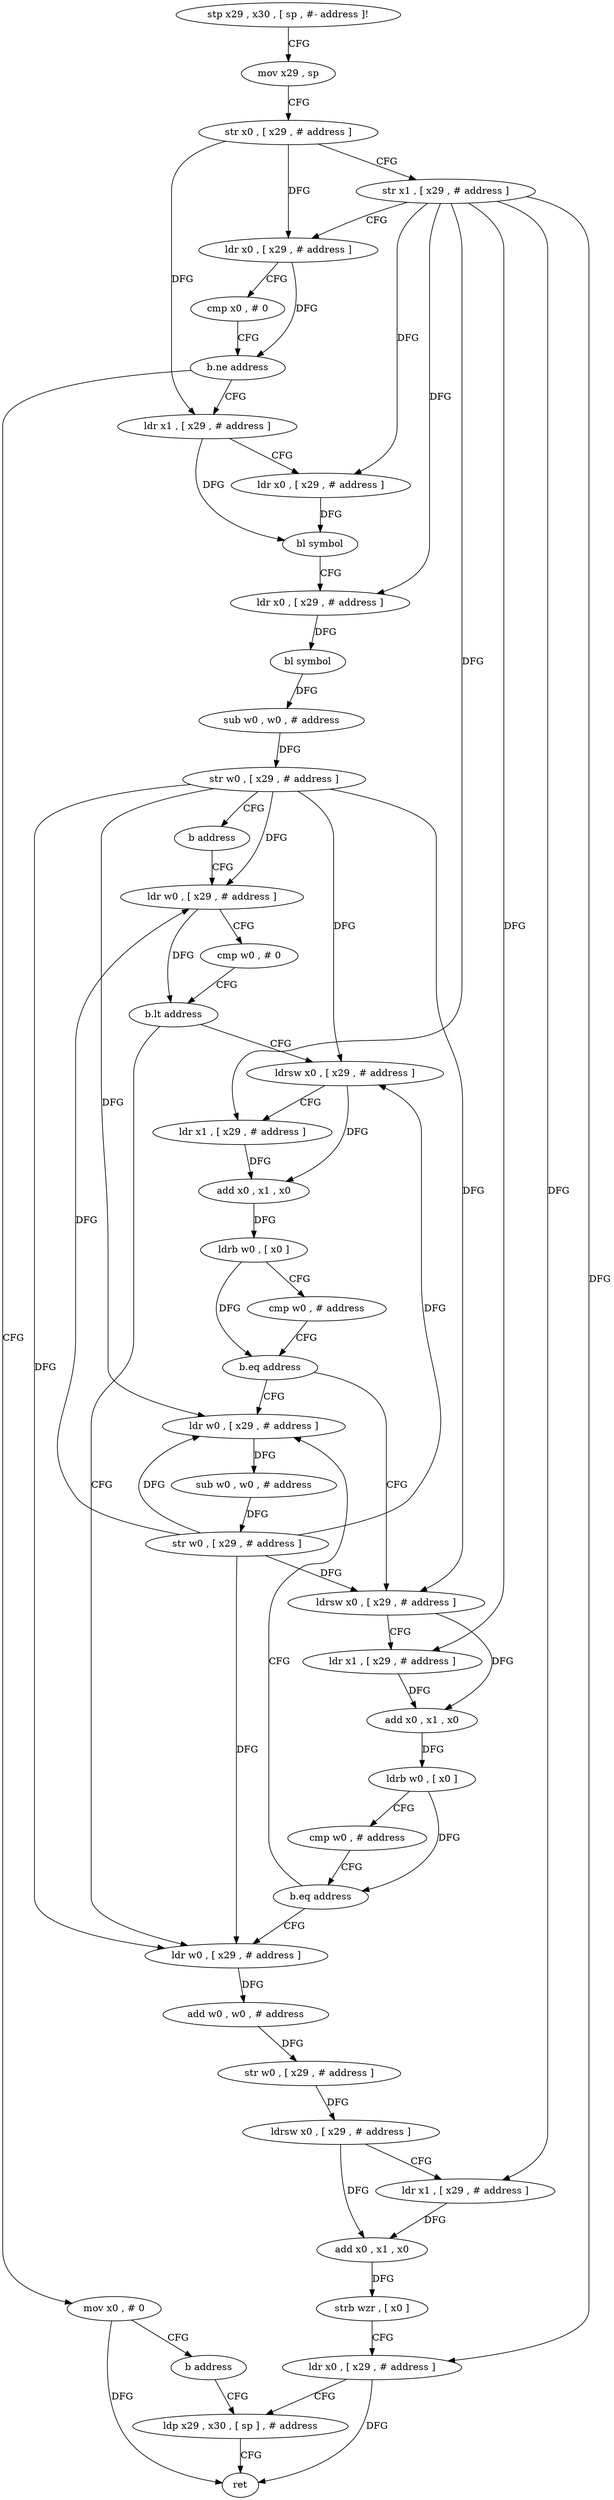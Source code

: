 digraph "func" {
"4223088" [label = "stp x29 , x30 , [ sp , #- address ]!" ]
"4223092" [label = "mov x29 , sp" ]
"4223096" [label = "str x0 , [ x29 , # address ]" ]
"4223100" [label = "str x1 , [ x29 , # address ]" ]
"4223104" [label = "ldr x0 , [ x29 , # address ]" ]
"4223108" [label = "cmp x0 , # 0" ]
"4223112" [label = "b.ne address" ]
"4223124" [label = "ldr x1 , [ x29 , # address ]" ]
"4223116" [label = "mov x0 , # 0" ]
"4223128" [label = "ldr x0 , [ x29 , # address ]" ]
"4223132" [label = "bl symbol" ]
"4223136" [label = "ldr x0 , [ x29 , # address ]" ]
"4223140" [label = "bl symbol" ]
"4223144" [label = "sub w0 , w0 , # address" ]
"4223148" [label = "str w0 , [ x29 , # address ]" ]
"4223152" [label = "b address" ]
"4223168" [label = "ldr w0 , [ x29 , # address ]" ]
"4223120" [label = "b address" ]
"4223260" [label = "ldp x29 , x30 , [ sp ] , # address" ]
"4223172" [label = "cmp w0 , # 0" ]
"4223176" [label = "b.lt address" ]
"4223228" [label = "ldr w0 , [ x29 , # address ]" ]
"4223180" [label = "ldrsw x0 , [ x29 , # address ]" ]
"4223264" [label = "ret" ]
"4223232" [label = "add w0 , w0 , # address" ]
"4223236" [label = "str w0 , [ x29 , # address ]" ]
"4223240" [label = "ldrsw x0 , [ x29 , # address ]" ]
"4223244" [label = "ldr x1 , [ x29 , # address ]" ]
"4223248" [label = "add x0 , x1 , x0" ]
"4223252" [label = "strb wzr , [ x0 ]" ]
"4223256" [label = "ldr x0 , [ x29 , # address ]" ]
"4223184" [label = "ldr x1 , [ x29 , # address ]" ]
"4223188" [label = "add x0 , x1 , x0" ]
"4223192" [label = "ldrb w0 , [ x0 ]" ]
"4223196" [label = "cmp w0 , # address" ]
"4223200" [label = "b.eq address" ]
"4223156" [label = "ldr w0 , [ x29 , # address ]" ]
"4223204" [label = "ldrsw x0 , [ x29 , # address ]" ]
"4223160" [label = "sub w0 , w0 , # address" ]
"4223164" [label = "str w0 , [ x29 , # address ]" ]
"4223208" [label = "ldr x1 , [ x29 , # address ]" ]
"4223212" [label = "add x0 , x1 , x0" ]
"4223216" [label = "ldrb w0 , [ x0 ]" ]
"4223220" [label = "cmp w0 , # address" ]
"4223224" [label = "b.eq address" ]
"4223088" -> "4223092" [ label = "CFG" ]
"4223092" -> "4223096" [ label = "CFG" ]
"4223096" -> "4223100" [ label = "CFG" ]
"4223096" -> "4223104" [ label = "DFG" ]
"4223096" -> "4223124" [ label = "DFG" ]
"4223100" -> "4223104" [ label = "CFG" ]
"4223100" -> "4223128" [ label = "DFG" ]
"4223100" -> "4223136" [ label = "DFG" ]
"4223100" -> "4223244" [ label = "DFG" ]
"4223100" -> "4223256" [ label = "DFG" ]
"4223100" -> "4223184" [ label = "DFG" ]
"4223100" -> "4223208" [ label = "DFG" ]
"4223104" -> "4223108" [ label = "CFG" ]
"4223104" -> "4223112" [ label = "DFG" ]
"4223108" -> "4223112" [ label = "CFG" ]
"4223112" -> "4223124" [ label = "CFG" ]
"4223112" -> "4223116" [ label = "CFG" ]
"4223124" -> "4223128" [ label = "CFG" ]
"4223124" -> "4223132" [ label = "DFG" ]
"4223116" -> "4223120" [ label = "CFG" ]
"4223116" -> "4223264" [ label = "DFG" ]
"4223128" -> "4223132" [ label = "DFG" ]
"4223132" -> "4223136" [ label = "CFG" ]
"4223136" -> "4223140" [ label = "DFG" ]
"4223140" -> "4223144" [ label = "DFG" ]
"4223144" -> "4223148" [ label = "DFG" ]
"4223148" -> "4223152" [ label = "CFG" ]
"4223148" -> "4223168" [ label = "DFG" ]
"4223148" -> "4223228" [ label = "DFG" ]
"4223148" -> "4223180" [ label = "DFG" ]
"4223148" -> "4223156" [ label = "DFG" ]
"4223148" -> "4223204" [ label = "DFG" ]
"4223152" -> "4223168" [ label = "CFG" ]
"4223168" -> "4223172" [ label = "CFG" ]
"4223168" -> "4223176" [ label = "DFG" ]
"4223120" -> "4223260" [ label = "CFG" ]
"4223260" -> "4223264" [ label = "CFG" ]
"4223172" -> "4223176" [ label = "CFG" ]
"4223176" -> "4223228" [ label = "CFG" ]
"4223176" -> "4223180" [ label = "CFG" ]
"4223228" -> "4223232" [ label = "DFG" ]
"4223180" -> "4223184" [ label = "CFG" ]
"4223180" -> "4223188" [ label = "DFG" ]
"4223232" -> "4223236" [ label = "DFG" ]
"4223236" -> "4223240" [ label = "DFG" ]
"4223240" -> "4223244" [ label = "CFG" ]
"4223240" -> "4223248" [ label = "DFG" ]
"4223244" -> "4223248" [ label = "DFG" ]
"4223248" -> "4223252" [ label = "DFG" ]
"4223252" -> "4223256" [ label = "CFG" ]
"4223256" -> "4223260" [ label = "CFG" ]
"4223256" -> "4223264" [ label = "DFG" ]
"4223184" -> "4223188" [ label = "DFG" ]
"4223188" -> "4223192" [ label = "DFG" ]
"4223192" -> "4223196" [ label = "CFG" ]
"4223192" -> "4223200" [ label = "DFG" ]
"4223196" -> "4223200" [ label = "CFG" ]
"4223200" -> "4223156" [ label = "CFG" ]
"4223200" -> "4223204" [ label = "CFG" ]
"4223156" -> "4223160" [ label = "DFG" ]
"4223204" -> "4223208" [ label = "CFG" ]
"4223204" -> "4223212" [ label = "DFG" ]
"4223160" -> "4223164" [ label = "DFG" ]
"4223164" -> "4223168" [ label = "DFG" ]
"4223164" -> "4223228" [ label = "DFG" ]
"4223164" -> "4223180" [ label = "DFG" ]
"4223164" -> "4223156" [ label = "DFG" ]
"4223164" -> "4223204" [ label = "DFG" ]
"4223208" -> "4223212" [ label = "DFG" ]
"4223212" -> "4223216" [ label = "DFG" ]
"4223216" -> "4223220" [ label = "CFG" ]
"4223216" -> "4223224" [ label = "DFG" ]
"4223220" -> "4223224" [ label = "CFG" ]
"4223224" -> "4223156" [ label = "CFG" ]
"4223224" -> "4223228" [ label = "CFG" ]
}
